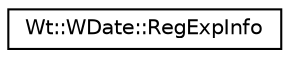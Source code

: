 digraph "Graphical Class Hierarchy"
{
 // LATEX_PDF_SIZE
  edge [fontname="Helvetica",fontsize="10",labelfontname="Helvetica",labelfontsize="10"];
  node [fontname="Helvetica",fontsize="10",shape=record];
  rankdir="LR";
  Node0 [label="Wt::WDate::RegExpInfo",height=0.2,width=0.4,color="black", fillcolor="white", style="filled",URL="$structWt_1_1WDate_1_1RegExpInfo.html",tooltip=" "];
}

